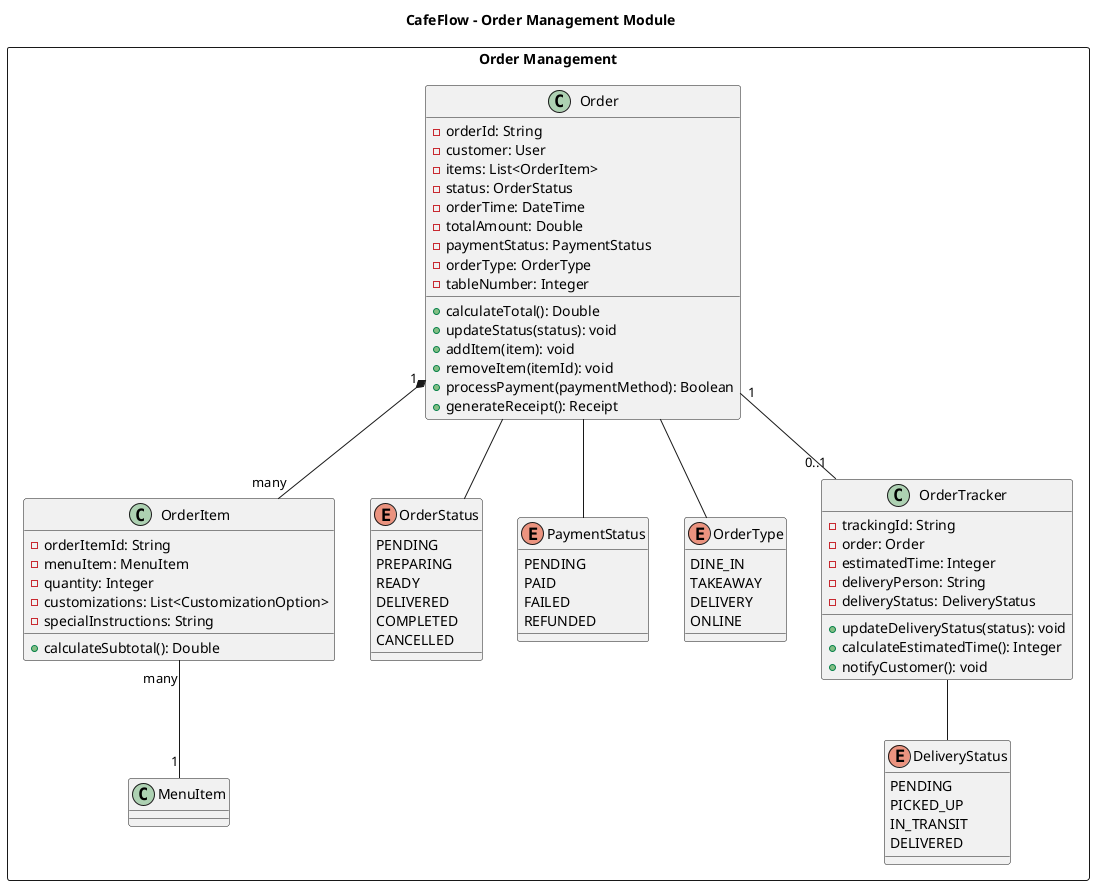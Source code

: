 @startuml order_management.puml
title CafeFlow - Order Management Module

package "Order Management" <<Rectangle>> {
  class Order {
    -orderId: String
    -customer: User
    -items: List<OrderItem>
    -status: OrderStatus
    -orderTime: DateTime
    -totalAmount: Double
    -paymentStatus: PaymentStatus
    -orderType: OrderType
    -tableNumber: Integer
    +calculateTotal(): Double
    +updateStatus(status): void
    +addItem(item): void
    +removeItem(itemId): void
    +processPayment(paymentMethod): Boolean
    +generateReceipt(): Receipt
  }

  class OrderItem {
    -orderItemId: String
    -menuItem: MenuItem
    -quantity: Integer
    -customizations: List<CustomizationOption>
    -specialInstructions: String
    +calculateSubtotal(): Double
  }

  enum OrderStatus {
    PENDING
    PREPARING
    READY
    DELIVERED
    COMPLETED
    CANCELLED
  }

  enum PaymentStatus {
    PENDING
    PAID
    FAILED
    REFUNDED
  }

  enum OrderType {
    DINE_IN
    TAKEAWAY
    DELIVERY
    ONLINE
  }

  class OrderTracker {
    -trackingId: String
    -order: Order
    -estimatedTime: Integer
    -deliveryPerson: String
    -deliveryStatus: DeliveryStatus
    +updateDeliveryStatus(status): void
    +calculateEstimatedTime(): Integer
    +notifyCustomer(): void
  }

  enum DeliveryStatus {
    PENDING
    PICKED_UP
    IN_TRANSIT
    DELIVERED
  }

  Order "1" *-- "many" OrderItem
  Order -- OrderStatus
  Order -- PaymentStatus
  Order -- OrderType
  Order "1" -- "0..1" OrderTracker
  OrderTracker -- DeliveryStatus
  OrderItem "many" -- "1" MenuItem
}
@enduml